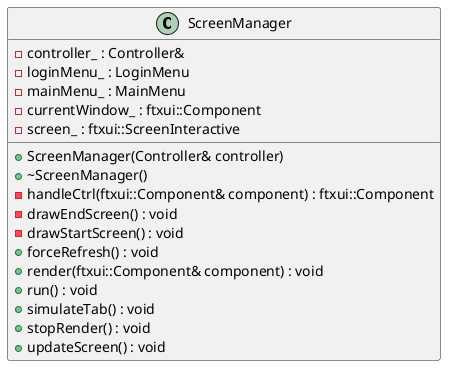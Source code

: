 @startuml ScreenManagerClass




/' Objects '/

class ScreenManager {
	+ScreenManager(Controller& controller)
	+~ScreenManager()
	-controller_ : Controller&
	-loginMenu_ : LoginMenu
	-mainMenu_ : MainMenu
	-currentWindow_ : ftxui::Component
	-handleCtrl(ftxui::Component& component) : ftxui::Component
	-screen_ : ftxui::ScreenInteractive
	-drawEndScreen() : void
	-drawStartScreen() : void
	+forceRefresh() : void
	+render(ftxui::Component& component) : void
	+run() : void
	+simulateTab() : void
	+stopRender() : void
	+updateScreen() : void
}




/' Inheritance relationships '/




/' Aggregation relationships '/





/' Nested objects '/



@enduml

